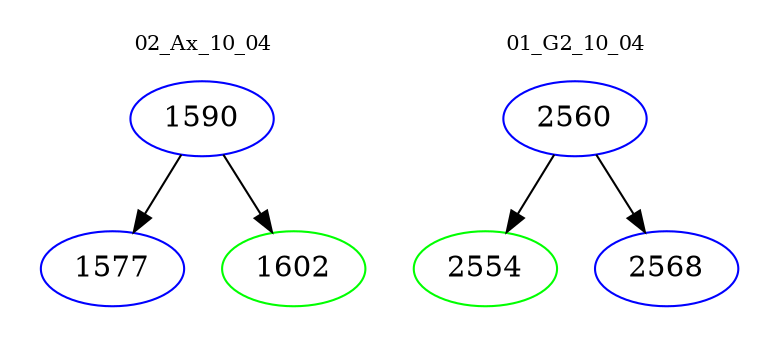 digraph{
subgraph cluster_0 {
color = white
label = "02_Ax_10_04";
fontsize=10;
T0_1590 [label="1590", color="blue"]
T0_1590 -> T0_1577 [color="black"]
T0_1577 [label="1577", color="blue"]
T0_1590 -> T0_1602 [color="black"]
T0_1602 [label="1602", color="green"]
}
subgraph cluster_1 {
color = white
label = "01_G2_10_04";
fontsize=10;
T1_2560 [label="2560", color="blue"]
T1_2560 -> T1_2554 [color="black"]
T1_2554 [label="2554", color="green"]
T1_2560 -> T1_2568 [color="black"]
T1_2568 [label="2568", color="blue"]
}
}
